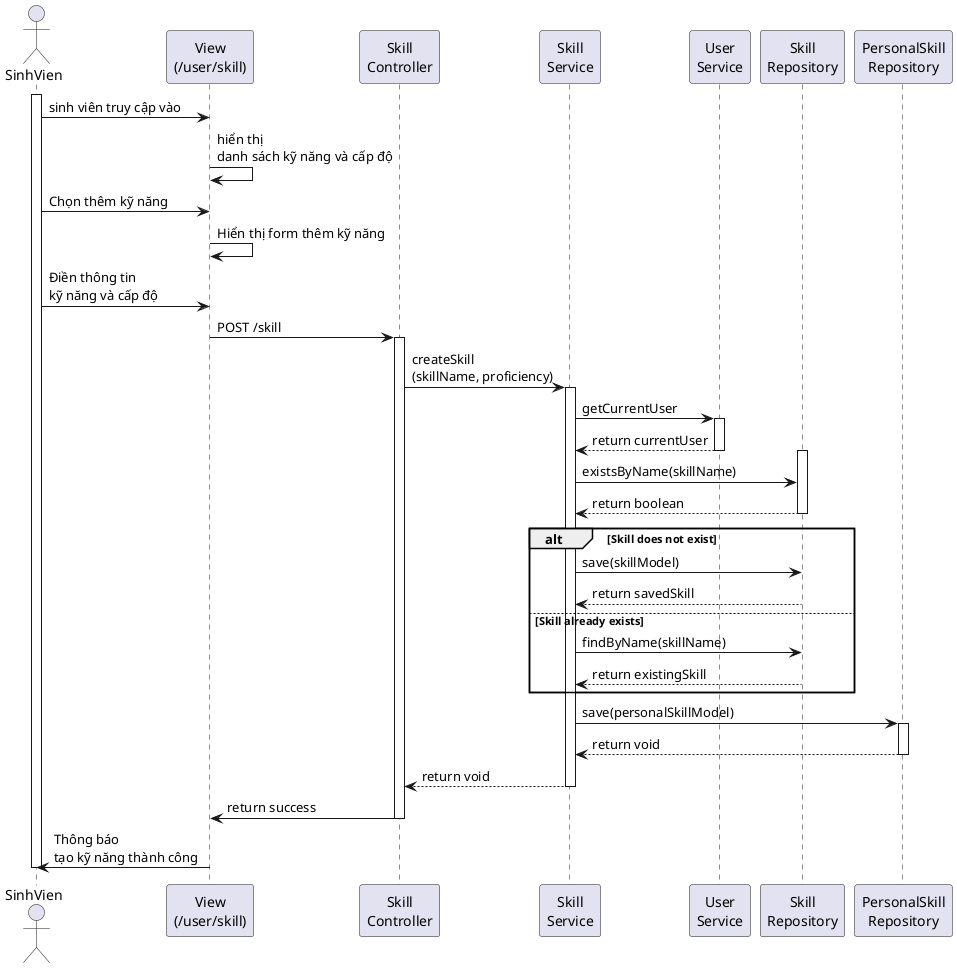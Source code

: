@startuml

actor SinhVien as SV

participant "View\n(/user/skill)" as View
participant "Skill\nController" as Controller
participant "Skill\nService" as SkillService
participant "User\nService" as UserService
participant "Skill\nRepository" as SkillRepository
participant "PersonalSkill\nRepository" as PKR

activate SV
SV -> View : sinh viên truy cập vào
View -> View : hiển thị\ndanh sách kỹ năng và cấp độ
SV -> View : Chọn thêm kỹ năng
View -> View : Hiển thị form thêm kỹ năng
SV -> View : Điền thông tin \nkỹ năng và cấp độ

View -> Controller : POST /skill
activate Controller

Controller -> SkillService : createSkill\n(skillName, proficiency)
activate SkillService

SkillService -> UserService : getCurrentUser
activate UserService
UserService --> SkillService : return currentUser
deactivate UserService

activate SkillRepository
SkillService -> SkillRepository : existsByName(skillName)
SkillRepository --> SkillService : return boolean
deactivate SkillRepository


alt Skill does not exist
    SkillService -> SkillRepository : save(skillModel)
    SkillRepository --> SkillService : return savedSkill

else Skill already exists
    SkillService -> SkillRepository : findByName(skillName)
    SkillRepository --> SkillService : return existingSkill
end

SkillService -> PKR : save(personalSkillModel)
activate PKR
PKR --> SkillService : return void
deactivate PKR

SkillService --> Controller : return void
deactivate SkillService

Controller -> View: return success
deactivate Controller

View -> SV : Thông báo\ntạo kỹ năng thành công

deactivate SV

@enduml

